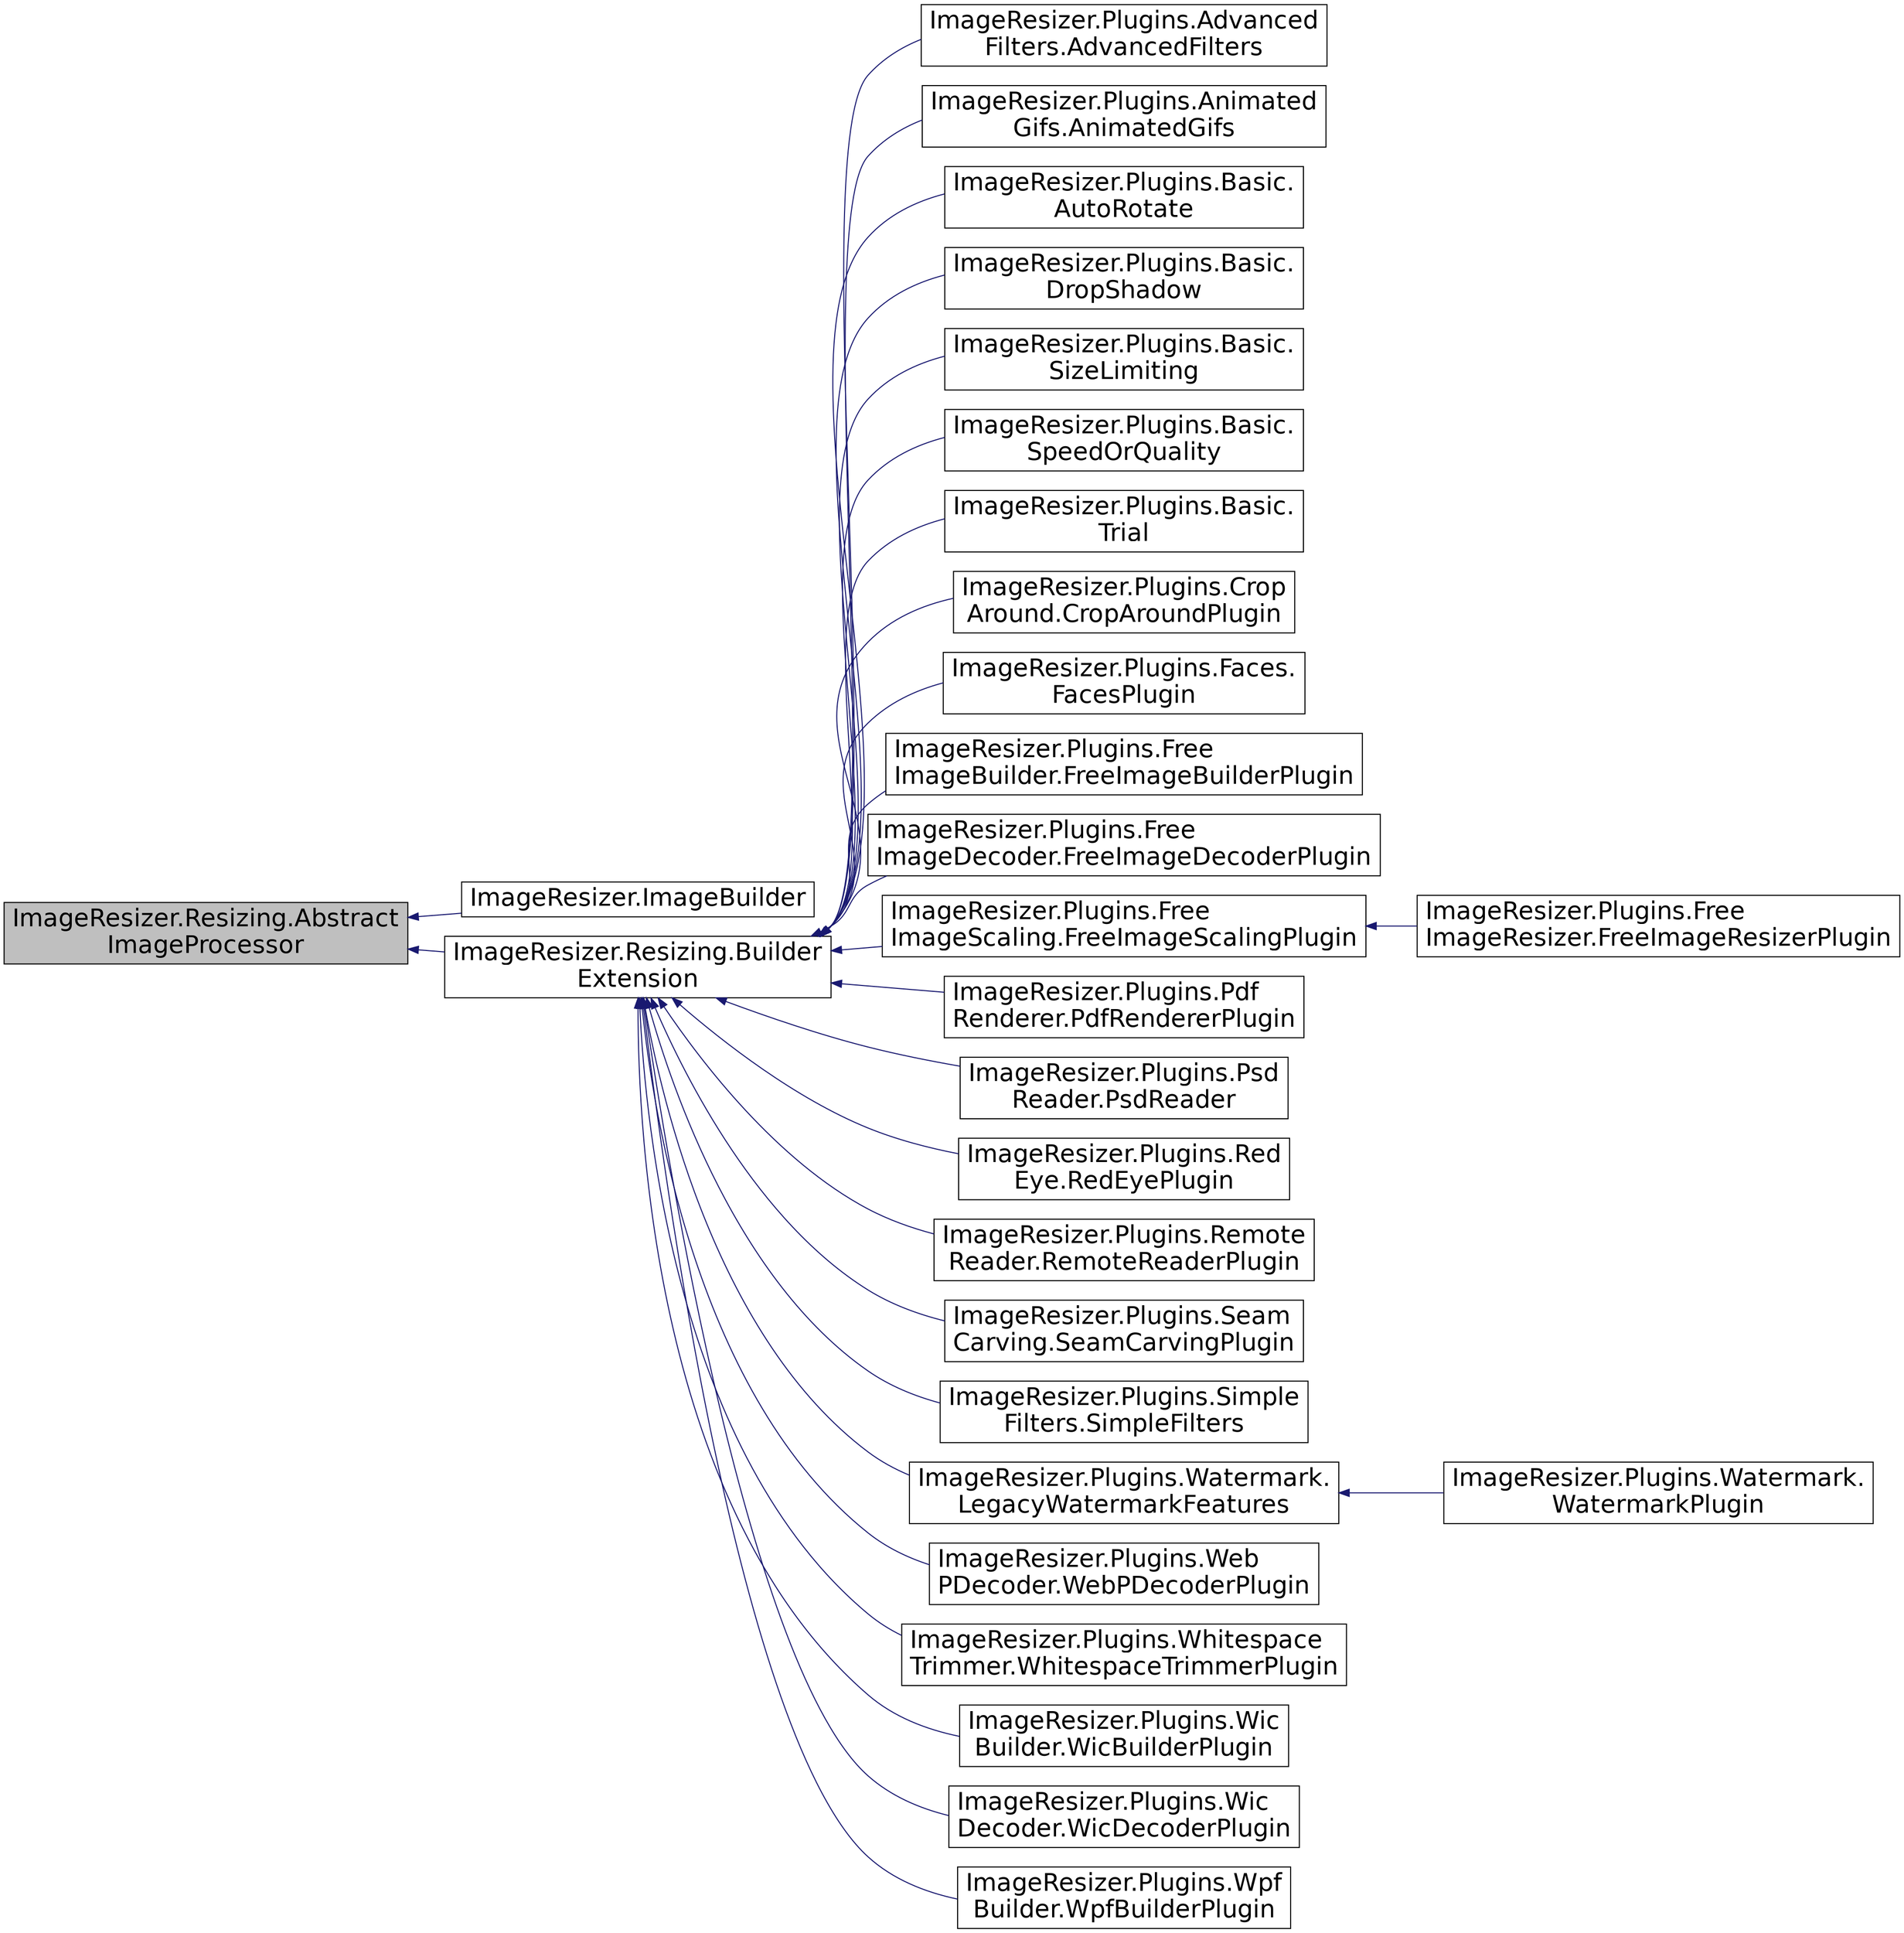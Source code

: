 digraph "ImageResizer.Resizing.AbstractImageProcessor"
{
  edge [fontname="Helvetica",fontsize="24",labelfontname="Helvetica",labelfontsize="24"];
  node [fontname="Helvetica",fontsize="24",shape=record];
  rankdir="LR";
  Node1 [label="ImageResizer.Resizing.Abstract\lImageProcessor",height=0.2,width=0.4,color="black", fillcolor="grey75", style="filled" fontcolor="black"];
  Node1 -> Node2 [dir="back",color="midnightblue",fontsize="24",style="solid",fontname="Helvetica"];
  Node2 [label="ImageResizer.ImageBuilder",height=0.2,width=0.4,color="black", fillcolor="white", style="filled",URL="$class_image_resizer_1_1_image_builder.html",tooltip="Provides methods for generating resized images, and for reading and writing them to disk..."];
  Node1 -> Node3 [dir="back",color="midnightblue",fontsize="24",style="solid",fontname="Helvetica"];
  Node3 [label="ImageResizer.Resizing.Builder\lExtension",height=0.2,width=0.4,color="black", fillcolor="white", style="filled",URL="$class_image_resizer_1_1_resizing_1_1_builder_extension.html",tooltip="Provides a useable base class that can be used to modify the behavior of ImageBuilder. When registered with an ImageBuilder instance, the ImageBuilder will call the corresponding methods on the extension prior to executing its own methods. "];
  Node3 -> Node4 [dir="back",color="midnightblue",fontsize="24",style="solid",fontname="Helvetica"];
  Node4 [label="ImageResizer.Plugins.Advanced\lFilters.AdvancedFilters",height=0.2,width=0.4,color="black", fillcolor="white", style="filled",URL="$class_image_resizer_1_1_plugins_1_1_advanced_filters_1_1_advanced_filters.html"];
  Node3 -> Node5 [dir="back",color="midnightblue",fontsize="24",style="solid",fontname="Helvetica"];
  Node5 [label="ImageResizer.Plugins.Animated\lGifs.AnimatedGifs",height=0.2,width=0.4,color="black", fillcolor="white", style="filled",URL="$class_image_resizer_1_1_plugins_1_1_animated_gifs_1_1_animated_gifs.html"];
  Node3 -> Node6 [dir="back",color="midnightblue",fontsize="24",style="solid",fontname="Helvetica"];
  Node6 [label="ImageResizer.Plugins.Basic.\lAutoRotate",height=0.2,width=0.4,color="black", fillcolor="white", style="filled",URL="$class_image_resizer_1_1_plugins_1_1_basic_1_1_auto_rotate.html"];
  Node3 -> Node7 [dir="back",color="midnightblue",fontsize="24",style="solid",fontname="Helvetica"];
  Node7 [label="ImageResizer.Plugins.Basic.\lDropShadow",height=0.2,width=0.4,color="black", fillcolor="white", style="filled",URL="$class_image_resizer_1_1_plugins_1_1_basic_1_1_drop_shadow.html",tooltip="Adds drop shadow capabilities (shadowColor, shadowOffset, and shadowWidth commands) ..."];
  Node3 -> Node8 [dir="back",color="midnightblue",fontsize="24",style="solid",fontname="Helvetica"];
  Node8 [label="ImageResizer.Plugins.Basic.\lSizeLimiting",height=0.2,width=0.4,color="black", fillcolor="white", style="filled",URL="$class_image_resizer_1_1_plugins_1_1_basic_1_1_size_limiting.html",tooltip="Implements app-wide size Limits on image size "];
  Node3 -> Node9 [dir="back",color="midnightblue",fontsize="24",style="solid",fontname="Helvetica"];
  Node9 [label="ImageResizer.Plugins.Basic.\lSpeedOrQuality",height=0.2,width=0.4,color="black", fillcolor="white", style="filled",URL="$class_image_resizer_1_1_plugins_1_1_basic_1_1_speed_or_quality.html"];
  Node3 -> Node10 [dir="back",color="midnightblue",fontsize="24",style="solid",fontname="Helvetica"];
  Node10 [label="ImageResizer.Plugins.Basic.\lTrial",height=0.2,width=0.4,color="black", fillcolor="white", style="filled",URL="$class_image_resizer_1_1_plugins_1_1_basic_1_1_trial.html",tooltip="Can be used by plugins to implement &#39;trial version&#39; functionality. Not currently used. "];
  Node3 -> Node11 [dir="back",color="midnightblue",fontsize="24",style="solid",fontname="Helvetica"];
  Node11 [label="ImageResizer.Plugins.Crop\lAround.CropAroundPlugin",height=0.2,width=0.4,color="black", fillcolor="white", style="filled",URL="$class_image_resizer_1_1_plugins_1_1_crop_around_1_1_crop_around_plugin.html",tooltip="Enables cropping based on a set of rectangles to preserve "];
  Node3 -> Node12 [dir="back",color="midnightblue",fontsize="24",style="solid",fontname="Helvetica"];
  Node12 [label="ImageResizer.Plugins.Faces.\lFacesPlugin",height=0.2,width=0.4,color="black", fillcolor="white", style="filled",URL="$class_image_resizer_1_1_plugins_1_1_faces_1_1_faces_plugin.html"];
  Node3 -> Node13 [dir="back",color="midnightblue",fontsize="24",style="solid",fontname="Helvetica"];
  Node13 [label="ImageResizer.Plugins.Free\lImageBuilder.FreeImageBuilderPlugin",height=0.2,width=0.4,color="black", fillcolor="white", style="filled",URL="$class_image_resizer_1_1_plugins_1_1_free_image_builder_1_1_free_image_builder_plugin.html"];
  Node3 -> Node14 [dir="back",color="midnightblue",fontsize="24",style="solid",fontname="Helvetica"];
  Node14 [label="ImageResizer.Plugins.Free\lImageDecoder.FreeImageDecoderPlugin",height=0.2,width=0.4,color="black", fillcolor="white", style="filled",URL="$class_image_resizer_1_1_plugins_1_1_free_image_decoder_1_1_free_image_decoder_plugin.html"];
  Node3 -> Node15 [dir="back",color="midnightblue",fontsize="24",style="solid",fontname="Helvetica"];
  Node15 [label="ImageResizer.Plugins.Free\lImageScaling.FreeImageScalingPlugin",height=0.2,width=0.4,color="black", fillcolor="white", style="filled",URL="$class_image_resizer_1_1_plugins_1_1_free_image_scaling_1_1_free_image_scaling_plugin.html"];
  Node15 -> Node16 [dir="back",color="midnightblue",fontsize="24",style="solid",fontname="Helvetica"];
  Node16 [label="ImageResizer.Plugins.Free\lImageResizer.FreeImageResizerPlugin",height=0.2,width=0.4,color="black", fillcolor="white", style="filled",URL="$class_image_resizer_1_1_plugins_1_1_free_image_resizer_1_1_free_image_resizer_plugin.html"];
  Node3 -> Node17 [dir="back",color="midnightblue",fontsize="24",style="solid",fontname="Helvetica"];
  Node17 [label="ImageResizer.Plugins.Pdf\lRenderer.PdfRendererPlugin",height=0.2,width=0.4,color="black", fillcolor="white", style="filled",URL="$class_image_resizer_1_1_plugins_1_1_pdf_renderer_1_1_pdf_renderer_plugin.html",tooltip="Ghostscript image resizer decoder capable of rendering postscript-based files to bitmaps. "];
  Node3 -> Node18 [dir="back",color="midnightblue",fontsize="24",style="solid",fontname="Helvetica"];
  Node18 [label="ImageResizer.Plugins.Psd\lReader.PsdReader",height=0.2,width=0.4,color="black", fillcolor="white", style="filled",URL="$class_image_resizer_1_1_plugins_1_1_psd_reader_1_1_psd_reader.html"];
  Node3 -> Node19 [dir="back",color="midnightblue",fontsize="24",style="solid",fontname="Helvetica"];
  Node19 [label="ImageResizer.Plugins.Red\lEye.RedEyePlugin",height=0.2,width=0.4,color="black", fillcolor="white", style="filled",URL="$class_image_resizer_1_1_plugins_1_1_red_eye_1_1_red_eye_plugin.html"];
  Node3 -> Node20 [dir="back",color="midnightblue",fontsize="24",style="solid",fontname="Helvetica"];
  Node20 [label="ImageResizer.Plugins.Remote\lReader.RemoteReaderPlugin",height=0.2,width=0.4,color="black", fillcolor="white", style="filled",URL="$class_image_resizer_1_1_plugins_1_1_remote_reader_1_1_remote_reader_plugin.html"];
  Node3 -> Node21 [dir="back",color="midnightblue",fontsize="24",style="solid",fontname="Helvetica"];
  Node21 [label="ImageResizer.Plugins.Seam\lCarving.SeamCarvingPlugin",height=0.2,width=0.4,color="black", fillcolor="white", style="filled",URL="$class_image_resizer_1_1_plugins_1_1_seam_carving_1_1_seam_carving_plugin.html"];
  Node3 -> Node22 [dir="back",color="midnightblue",fontsize="24",style="solid",fontname="Helvetica"];
  Node22 [label="ImageResizer.Plugins.Simple\lFilters.SimpleFilters",height=0.2,width=0.4,color="black", fillcolor="white", style="filled",URL="$class_image_resizer_1_1_plugins_1_1_simple_filters_1_1_simple_filters.html"];
  Node3 -> Node23 [dir="back",color="midnightblue",fontsize="24",style="solid",fontname="Helvetica"];
  Node23 [label="ImageResizer.Plugins.Watermark.\lLegacyWatermarkFeatures",height=0.2,width=0.4,color="black", fillcolor="white", style="filled",URL="$class_image_resizer_1_1_plugins_1_1_watermark_1_1_legacy_watermark_features.html",tooltip="Provides extensibility points for drawing watermarks and even modifying resizing/image settings ..."];
  Node23 -> Node24 [dir="back",color="midnightblue",fontsize="24",style="solid",fontname="Helvetica"];
  Node24 [label="ImageResizer.Plugins.Watermark.\lWatermarkPlugin",height=0.2,width=0.4,color="black", fillcolor="white", style="filled",URL="$class_image_resizer_1_1_plugins_1_1_watermark_1_1_watermark_plugin.html",tooltip="Provides extensibility points for drawing watermarks and even modifying resizing/image settings ..."];
  Node3 -> Node25 [dir="back",color="midnightblue",fontsize="24",style="solid",fontname="Helvetica"];
  Node25 [label="ImageResizer.Plugins.Web\lPDecoder.WebPDecoderPlugin",height=0.2,width=0.4,color="black", fillcolor="white", style="filled",URL="$class_image_resizer_1_1_plugins_1_1_web_p_decoder_1_1_web_p_decoder_plugin.html"];
  Node3 -> Node26 [dir="back",color="midnightblue",fontsize="24",style="solid",fontname="Helvetica"];
  Node26 [label="ImageResizer.Plugins.Whitespace\lTrimmer.WhitespaceTrimmerPlugin",height=0.2,width=0.4,color="black", fillcolor="white", style="filled",URL="$class_image_resizer_1_1_plugins_1_1_whitespace_trimmer_1_1_whitespace_trimmer_plugin.html"];
  Node3 -> Node27 [dir="back",color="midnightblue",fontsize="24",style="solid",fontname="Helvetica"];
  Node27 [label="ImageResizer.Plugins.Wic\lBuilder.WicBuilderPlugin",height=0.2,width=0.4,color="black", fillcolor="white", style="filled",URL="$class_image_resizer_1_1_plugins_1_1_wic_builder_1_1_wic_builder_plugin.html"];
  Node3 -> Node28 [dir="back",color="midnightblue",fontsize="24",style="solid",fontname="Helvetica"];
  Node28 [label="ImageResizer.Plugins.Wic\lDecoder.WicDecoderPlugin",height=0.2,width=0.4,color="black", fillcolor="white", style="filled",URL="$class_image_resizer_1_1_plugins_1_1_wic_decoder_1_1_wic_decoder_plugin.html",tooltip="Note: This decoder produces Bitmaps that require special disposal instructions. While ImageBuilder ha..."];
  Node3 -> Node29 [dir="back",color="midnightblue",fontsize="24",style="solid",fontname="Helvetica"];
  Node29 [label="ImageResizer.Plugins.Wpf\lBuilder.WpfBuilderPlugin",height=0.2,width=0.4,color="black", fillcolor="white", style="filled",URL="$class_image_resizer_1_1_plugins_1_1_wpf_builder_1_1_wpf_builder_plugin.html"];
}
